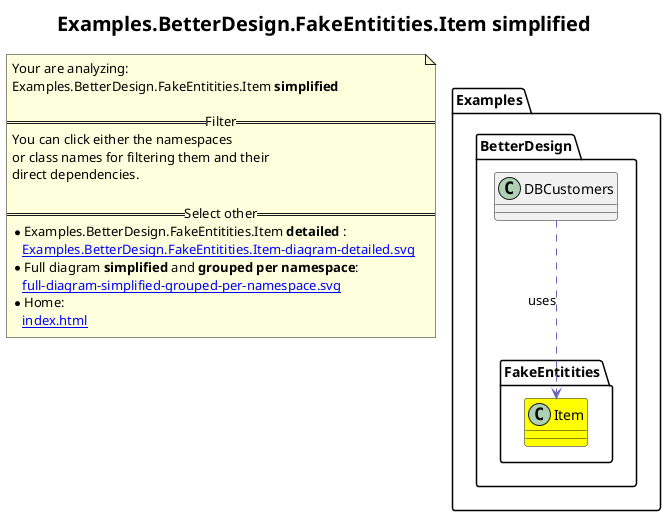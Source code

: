 @startuml
skinparam linetype ortho
title <size:20>Examples.BetterDesign.FakeEntitities.Item **simplified** </size>
note "Your are analyzing:\nExamples.BetterDesign.FakeEntitities.Item **simplified** \n\n==Filter==\nYou can click either the namespaces \nor class names for filtering them and their\ndirect dependencies.\n\n==Select other==\n* Examples.BetterDesign.FakeEntitities.Item **detailed** :\n   [[Examples.BetterDesign.FakeEntitities.Item-diagram-detailed.svg]]\n* Full diagram **simplified** and **grouped per namespace**:\n   [[full-diagram-simplified-grouped-per-namespace.svg]]\n* Home:\n   [[index.html]]" as FloatingNote
  class Examples.BetterDesign.DBCustomers [[Examples.BetterDesign.DBCustomers-diagram-simplified.svg]]  {
  }
    class Examples.BetterDesign.FakeEntitities.Item [[Examples.BetterDesign.FakeEntitities.Item-diagram-simplified.svg]] #yellow {
    }
 ' *************************************** 
 ' *************************************** 
 ' *************************************** 
' Class relations extracted from namespace:
' Examples.BetterDesign
Examples.BetterDesign.DBCustomers .[#6060BB].> Examples.BetterDesign.FakeEntitities.Item  : uses 
' Class relations extracted from namespace:
' Examples.BetterDesign.FakeEntitities
@enduml